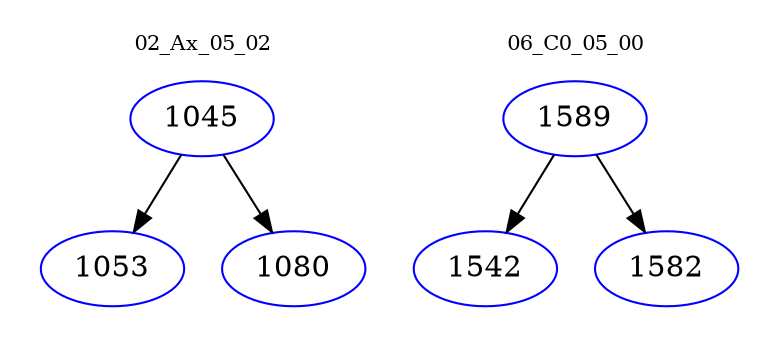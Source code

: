 digraph{
subgraph cluster_0 {
color = white
label = "02_Ax_05_02";
fontsize=10;
T0_1045 [label="1045", color="blue"]
T0_1045 -> T0_1053 [color="black"]
T0_1053 [label="1053", color="blue"]
T0_1045 -> T0_1080 [color="black"]
T0_1080 [label="1080", color="blue"]
}
subgraph cluster_1 {
color = white
label = "06_C0_05_00";
fontsize=10;
T1_1589 [label="1589", color="blue"]
T1_1589 -> T1_1542 [color="black"]
T1_1542 [label="1542", color="blue"]
T1_1589 -> T1_1582 [color="black"]
T1_1582 [label="1582", color="blue"]
}
}
